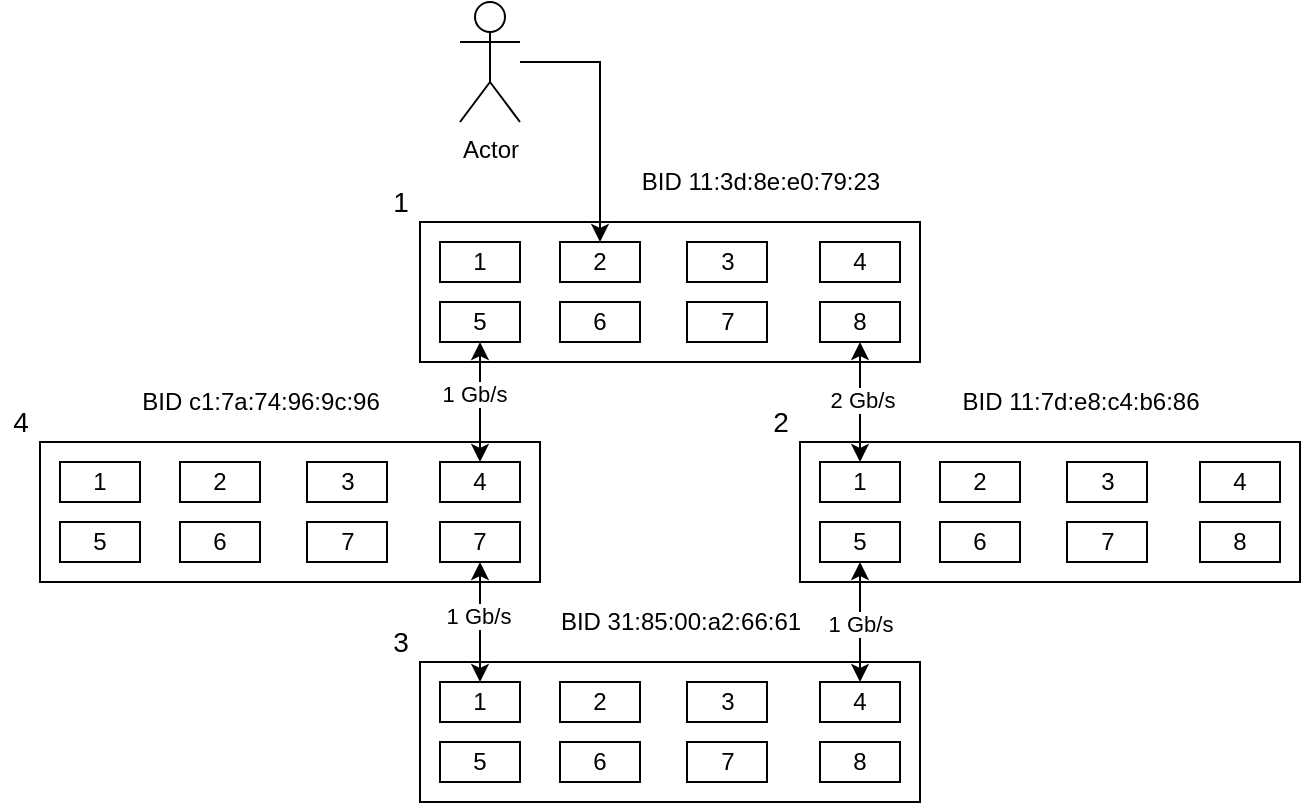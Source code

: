 <mxfile version="15.4.0" type="device"><diagram id="2TVPupkikQS8KF7NiNo6" name="Страница 1"><mxGraphModel dx="922" dy="743" grid="1" gridSize="10" guides="1" tooltips="1" connect="1" arrows="1" fold="1" page="1" pageScale="1" pageWidth="827" pageHeight="1169" math="0" shadow="0"><root><mxCell id="0"/><mxCell id="1" parent="0"/><mxCell id="Gx2i3lrznrLJxeRSOGPB-43" value="" style="group" vertex="1" connectable="0" parent="1"><mxGeometry x="280" y="240" width="250" height="70" as="geometry"/></mxCell><mxCell id="Gx2i3lrznrLJxeRSOGPB-1" value="" style="rounded=0;whiteSpace=wrap;html=1;" vertex="1" parent="Gx2i3lrznrLJxeRSOGPB-43"><mxGeometry width="250" height="70" as="geometry"/></mxCell><mxCell id="Gx2i3lrznrLJxeRSOGPB-6" value="" style="group" vertex="1" connectable="0" parent="Gx2i3lrznrLJxeRSOGPB-43"><mxGeometry x="10" y="10" width="230" height="20" as="geometry"/></mxCell><mxCell id="Gx2i3lrznrLJxeRSOGPB-2" value="1" style="rounded=0;whiteSpace=wrap;html=1;" vertex="1" parent="Gx2i3lrznrLJxeRSOGPB-6"><mxGeometry width="40" height="20" as="geometry"/></mxCell><mxCell id="Gx2i3lrznrLJxeRSOGPB-3" value="2" style="rounded=0;whiteSpace=wrap;html=1;" vertex="1" parent="Gx2i3lrznrLJxeRSOGPB-6"><mxGeometry x="60" width="40" height="20" as="geometry"/></mxCell><mxCell id="Gx2i3lrznrLJxeRSOGPB-4" value="3" style="rounded=0;whiteSpace=wrap;html=1;" vertex="1" parent="Gx2i3lrznrLJxeRSOGPB-6"><mxGeometry x="123.5" width="40" height="20" as="geometry"/></mxCell><mxCell id="Gx2i3lrznrLJxeRSOGPB-5" value="4" style="rounded=0;whiteSpace=wrap;html=1;" vertex="1" parent="Gx2i3lrznrLJxeRSOGPB-6"><mxGeometry x="190" width="40" height="20" as="geometry"/></mxCell><mxCell id="Gx2i3lrznrLJxeRSOGPB-38" value="" style="group" vertex="1" connectable="0" parent="Gx2i3lrznrLJxeRSOGPB-43"><mxGeometry x="10" y="40" width="230" height="20" as="geometry"/></mxCell><mxCell id="Gx2i3lrznrLJxeRSOGPB-39" value="5" style="rounded=0;whiteSpace=wrap;html=1;" vertex="1" parent="Gx2i3lrznrLJxeRSOGPB-38"><mxGeometry width="40" height="20" as="geometry"/></mxCell><mxCell id="Gx2i3lrznrLJxeRSOGPB-40" value="6" style="rounded=0;whiteSpace=wrap;html=1;" vertex="1" parent="Gx2i3lrznrLJxeRSOGPB-38"><mxGeometry x="60" width="40" height="20" as="geometry"/></mxCell><mxCell id="Gx2i3lrznrLJxeRSOGPB-41" value="7" style="rounded=0;whiteSpace=wrap;html=1;" vertex="1" parent="Gx2i3lrznrLJxeRSOGPB-38"><mxGeometry x="123.5" width="40" height="20" as="geometry"/></mxCell><mxCell id="Gx2i3lrznrLJxeRSOGPB-42" value="8" style="rounded=0;whiteSpace=wrap;html=1;" vertex="1" parent="Gx2i3lrznrLJxeRSOGPB-38"><mxGeometry x="190" width="40" height="20" as="geometry"/></mxCell><mxCell id="Gx2i3lrznrLJxeRSOGPB-44" value="" style="group" vertex="1" connectable="0" parent="1"><mxGeometry x="90" y="350" width="250" height="70" as="geometry"/></mxCell><mxCell id="Gx2i3lrznrLJxeRSOGPB-45" value="" style="rounded=0;whiteSpace=wrap;html=1;" vertex="1" parent="Gx2i3lrznrLJxeRSOGPB-44"><mxGeometry width="250" height="70" as="geometry"/></mxCell><mxCell id="Gx2i3lrznrLJxeRSOGPB-46" value="" style="group" vertex="1" connectable="0" parent="Gx2i3lrznrLJxeRSOGPB-44"><mxGeometry x="10" y="10" width="230" height="20" as="geometry"/></mxCell><mxCell id="Gx2i3lrznrLJxeRSOGPB-47" value="1" style="rounded=0;whiteSpace=wrap;html=1;" vertex="1" parent="Gx2i3lrznrLJxeRSOGPB-46"><mxGeometry width="40" height="20" as="geometry"/></mxCell><mxCell id="Gx2i3lrznrLJxeRSOGPB-48" value="2" style="rounded=0;whiteSpace=wrap;html=1;" vertex="1" parent="Gx2i3lrznrLJxeRSOGPB-46"><mxGeometry x="60" width="40" height="20" as="geometry"/></mxCell><mxCell id="Gx2i3lrznrLJxeRSOGPB-49" value="3" style="rounded=0;whiteSpace=wrap;html=1;" vertex="1" parent="Gx2i3lrznrLJxeRSOGPB-46"><mxGeometry x="123.5" width="40" height="20" as="geometry"/></mxCell><mxCell id="Gx2i3lrznrLJxeRSOGPB-50" value="4" style="rounded=0;whiteSpace=wrap;html=1;" vertex="1" parent="Gx2i3lrznrLJxeRSOGPB-46"><mxGeometry x="190" width="40" height="20" as="geometry"/></mxCell><mxCell id="Gx2i3lrznrLJxeRSOGPB-51" value="" style="group" vertex="1" connectable="0" parent="Gx2i3lrznrLJxeRSOGPB-44"><mxGeometry x="10" y="40" width="230" height="20" as="geometry"/></mxCell><mxCell id="Gx2i3lrznrLJxeRSOGPB-52" value="5" style="rounded=0;whiteSpace=wrap;html=1;" vertex="1" parent="Gx2i3lrznrLJxeRSOGPB-51"><mxGeometry width="40" height="20" as="geometry"/></mxCell><mxCell id="Gx2i3lrznrLJxeRSOGPB-53" value="6" style="rounded=0;whiteSpace=wrap;html=1;" vertex="1" parent="Gx2i3lrznrLJxeRSOGPB-51"><mxGeometry x="60" width="40" height="20" as="geometry"/></mxCell><mxCell id="Gx2i3lrznrLJxeRSOGPB-54" value="7" style="rounded=0;whiteSpace=wrap;html=1;" vertex="1" parent="Gx2i3lrznrLJxeRSOGPB-51"><mxGeometry x="123.5" width="40" height="20" as="geometry"/></mxCell><mxCell id="Gx2i3lrznrLJxeRSOGPB-55" value="7" style="rounded=0;whiteSpace=wrap;html=1;" vertex="1" parent="Gx2i3lrznrLJxeRSOGPB-51"><mxGeometry x="190" width="40" height="20" as="geometry"/></mxCell><mxCell id="Gx2i3lrznrLJxeRSOGPB-56" value="" style="group" vertex="1" connectable="0" parent="1"><mxGeometry x="470" y="350" width="250" height="70" as="geometry"/></mxCell><mxCell id="Gx2i3lrznrLJxeRSOGPB-57" value="" style="rounded=0;whiteSpace=wrap;html=1;" vertex="1" parent="Gx2i3lrznrLJxeRSOGPB-56"><mxGeometry width="250" height="70" as="geometry"/></mxCell><mxCell id="Gx2i3lrznrLJxeRSOGPB-58" value="" style="group" vertex="1" connectable="0" parent="Gx2i3lrznrLJxeRSOGPB-56"><mxGeometry x="10" y="10" width="230" height="20" as="geometry"/></mxCell><mxCell id="Gx2i3lrznrLJxeRSOGPB-59" value="1" style="rounded=0;whiteSpace=wrap;html=1;" vertex="1" parent="Gx2i3lrznrLJxeRSOGPB-58"><mxGeometry width="40" height="20" as="geometry"/></mxCell><mxCell id="Gx2i3lrznrLJxeRSOGPB-60" value="2" style="rounded=0;whiteSpace=wrap;html=1;" vertex="1" parent="Gx2i3lrznrLJxeRSOGPB-58"><mxGeometry x="60" width="40" height="20" as="geometry"/></mxCell><mxCell id="Gx2i3lrznrLJxeRSOGPB-61" value="3" style="rounded=0;whiteSpace=wrap;html=1;" vertex="1" parent="Gx2i3lrznrLJxeRSOGPB-58"><mxGeometry x="123.5" width="40" height="20" as="geometry"/></mxCell><mxCell id="Gx2i3lrznrLJxeRSOGPB-62" value="4" style="rounded=0;whiteSpace=wrap;html=1;" vertex="1" parent="Gx2i3lrznrLJxeRSOGPB-58"><mxGeometry x="190" width="40" height="20" as="geometry"/></mxCell><mxCell id="Gx2i3lrznrLJxeRSOGPB-63" value="" style="group" vertex="1" connectable="0" parent="Gx2i3lrznrLJxeRSOGPB-56"><mxGeometry x="10" y="40" width="230" height="20" as="geometry"/></mxCell><mxCell id="Gx2i3lrznrLJxeRSOGPB-64" value="5" style="rounded=0;whiteSpace=wrap;html=1;" vertex="1" parent="Gx2i3lrznrLJxeRSOGPB-63"><mxGeometry width="40" height="20" as="geometry"/></mxCell><mxCell id="Gx2i3lrznrLJxeRSOGPB-65" value="6" style="rounded=0;whiteSpace=wrap;html=1;" vertex="1" parent="Gx2i3lrznrLJxeRSOGPB-63"><mxGeometry x="60" width="40" height="20" as="geometry"/></mxCell><mxCell id="Gx2i3lrznrLJxeRSOGPB-66" value="7" style="rounded=0;whiteSpace=wrap;html=1;" vertex="1" parent="Gx2i3lrznrLJxeRSOGPB-63"><mxGeometry x="123.5" width="40" height="20" as="geometry"/></mxCell><mxCell id="Gx2i3lrznrLJxeRSOGPB-67" value="8" style="rounded=0;whiteSpace=wrap;html=1;" vertex="1" parent="Gx2i3lrznrLJxeRSOGPB-63"><mxGeometry x="190" width="40" height="20" as="geometry"/></mxCell><mxCell id="Gx2i3lrznrLJxeRSOGPB-68" value="" style="group" vertex="1" connectable="0" parent="1"><mxGeometry x="280" y="460" width="250" height="70" as="geometry"/></mxCell><mxCell id="Gx2i3lrznrLJxeRSOGPB-69" value="" style="rounded=0;whiteSpace=wrap;html=1;" vertex="1" parent="Gx2i3lrznrLJxeRSOGPB-68"><mxGeometry width="250" height="70" as="geometry"/></mxCell><mxCell id="Gx2i3lrznrLJxeRSOGPB-70" value="" style="group" vertex="1" connectable="0" parent="Gx2i3lrznrLJxeRSOGPB-68"><mxGeometry x="10" y="10" width="230" height="20" as="geometry"/></mxCell><mxCell id="Gx2i3lrznrLJxeRSOGPB-71" value="1" style="rounded=0;whiteSpace=wrap;html=1;" vertex="1" parent="Gx2i3lrznrLJxeRSOGPB-70"><mxGeometry width="40" height="20" as="geometry"/></mxCell><mxCell id="Gx2i3lrznrLJxeRSOGPB-72" value="2" style="rounded=0;whiteSpace=wrap;html=1;" vertex="1" parent="Gx2i3lrznrLJxeRSOGPB-70"><mxGeometry x="60" width="40" height="20" as="geometry"/></mxCell><mxCell id="Gx2i3lrznrLJxeRSOGPB-73" value="3" style="rounded=0;whiteSpace=wrap;html=1;" vertex="1" parent="Gx2i3lrznrLJxeRSOGPB-70"><mxGeometry x="123.5" width="40" height="20" as="geometry"/></mxCell><mxCell id="Gx2i3lrznrLJxeRSOGPB-74" value="4" style="rounded=0;whiteSpace=wrap;html=1;" vertex="1" parent="Gx2i3lrznrLJxeRSOGPB-70"><mxGeometry x="190" width="40" height="20" as="geometry"/></mxCell><mxCell id="Gx2i3lrznrLJxeRSOGPB-75" value="" style="group" vertex="1" connectable="0" parent="Gx2i3lrznrLJxeRSOGPB-68"><mxGeometry x="10" y="40" width="230" height="20" as="geometry"/></mxCell><mxCell id="Gx2i3lrznrLJxeRSOGPB-76" value="5" style="rounded=0;whiteSpace=wrap;html=1;" vertex="1" parent="Gx2i3lrznrLJxeRSOGPB-75"><mxGeometry width="40" height="20" as="geometry"/></mxCell><mxCell id="Gx2i3lrznrLJxeRSOGPB-77" value="6" style="rounded=0;whiteSpace=wrap;html=1;" vertex="1" parent="Gx2i3lrznrLJxeRSOGPB-75"><mxGeometry x="60" width="40" height="20" as="geometry"/></mxCell><mxCell id="Gx2i3lrznrLJxeRSOGPB-78" value="7" style="rounded=0;whiteSpace=wrap;html=1;" vertex="1" parent="Gx2i3lrznrLJxeRSOGPB-75"><mxGeometry x="123.5" width="40" height="20" as="geometry"/></mxCell><mxCell id="Gx2i3lrznrLJxeRSOGPB-79" value="8" style="rounded=0;whiteSpace=wrap;html=1;" vertex="1" parent="Gx2i3lrznrLJxeRSOGPB-75"><mxGeometry x="190" width="40" height="20" as="geometry"/></mxCell><mxCell id="Gx2i3lrznrLJxeRSOGPB-82" style="edgeStyle=orthogonalEdgeStyle;rounded=0;orthogonalLoop=1;jettySize=auto;html=1;entryX=0.5;entryY=0;entryDx=0;entryDy=0;" edge="1" parent="1" source="Gx2i3lrznrLJxeRSOGPB-81" target="Gx2i3lrznrLJxeRSOGPB-3"><mxGeometry relative="1" as="geometry"/></mxCell><mxCell id="Gx2i3lrznrLJxeRSOGPB-81" value="Actor" style="shape=umlActor;verticalLabelPosition=bottom;verticalAlign=top;html=1;outlineConnect=0;" vertex="1" parent="1"><mxGeometry x="300" y="130" width="30" height="60" as="geometry"/></mxCell><mxCell id="Gx2i3lrznrLJxeRSOGPB-83" style="edgeStyle=orthogonalEdgeStyle;rounded=0;orthogonalLoop=1;jettySize=auto;html=1;exitX=0.5;exitY=1;exitDx=0;exitDy=0;entryX=0.5;entryY=0;entryDx=0;entryDy=0;startArrow=classic;startFill=1;" edge="1" parent="1" source="Gx2i3lrznrLJxeRSOGPB-42" target="Gx2i3lrznrLJxeRSOGPB-59"><mxGeometry relative="1" as="geometry"/></mxCell><mxCell id="Gx2i3lrznrLJxeRSOGPB-102" value="2 Gb/s" style="edgeLabel;html=1;align=center;verticalAlign=middle;resizable=0;points=[];" vertex="1" connectable="0" parent="Gx2i3lrznrLJxeRSOGPB-83"><mxGeometry x="-0.044" y="1" relative="1" as="geometry"><mxPoint as="offset"/></mxGeometry></mxCell><mxCell id="Gx2i3lrznrLJxeRSOGPB-84" style="edgeStyle=orthogonalEdgeStyle;rounded=0;orthogonalLoop=1;jettySize=auto;html=1;entryX=0.5;entryY=0;entryDx=0;entryDy=0;startArrow=classic;startFill=1;" edge="1" parent="1" source="Gx2i3lrznrLJxeRSOGPB-64" target="Gx2i3lrznrLJxeRSOGPB-74"><mxGeometry relative="1" as="geometry"/></mxCell><mxCell id="Gx2i3lrznrLJxeRSOGPB-104" value="1 Gb/s" style="edgeLabel;html=1;align=center;verticalAlign=middle;resizable=0;points=[];" vertex="1" connectable="0" parent="Gx2i3lrznrLJxeRSOGPB-84"><mxGeometry x="-0.211" y="2" relative="1" as="geometry"><mxPoint x="-2" y="7" as="offset"/></mxGeometry></mxCell><mxCell id="Gx2i3lrznrLJxeRSOGPB-85" style="edgeStyle=orthogonalEdgeStyle;rounded=0;orthogonalLoop=1;jettySize=auto;html=1;entryX=0.5;entryY=1;entryDx=0;entryDy=0;startArrow=classic;startFill=1;" edge="1" parent="1" source="Gx2i3lrznrLJxeRSOGPB-71" target="Gx2i3lrznrLJxeRSOGPB-55"><mxGeometry relative="1" as="geometry"/></mxCell><mxCell id="Gx2i3lrznrLJxeRSOGPB-101" value="1 Gb/s" style="edgeLabel;html=1;align=center;verticalAlign=middle;resizable=0;points=[];" vertex="1" connectable="0" parent="Gx2i3lrznrLJxeRSOGPB-85"><mxGeometry x="0.1" y="1" relative="1" as="geometry"><mxPoint as="offset"/></mxGeometry></mxCell><mxCell id="Gx2i3lrznrLJxeRSOGPB-86" style="edgeStyle=orthogonalEdgeStyle;rounded=0;orthogonalLoop=1;jettySize=auto;html=1;entryX=0.5;entryY=1;entryDx=0;entryDy=0;startArrow=classic;startFill=1;endArrow=classic;endFill=1;" edge="1" parent="1" source="Gx2i3lrznrLJxeRSOGPB-50" target="Gx2i3lrznrLJxeRSOGPB-39"><mxGeometry relative="1" as="geometry"/></mxCell><mxCell id="Gx2i3lrznrLJxeRSOGPB-100" value="1 Gb/s" style="edgeLabel;html=1;align=center;verticalAlign=middle;resizable=0;points=[];" vertex="1" connectable="0" parent="Gx2i3lrznrLJxeRSOGPB-86"><mxGeometry x="0.128" y="3" relative="1" as="geometry"><mxPoint as="offset"/></mxGeometry></mxCell><mxCell id="Gx2i3lrznrLJxeRSOGPB-88" value="BID&amp;nbsp;11:3d:8e:e0:79:23" style="text;html=1;align=center;verticalAlign=middle;resizable=0;points=[];autosize=1;strokeColor=none;fillColor=none;" vertex="1" parent="1"><mxGeometry x="385" y="210" width="130" height="20" as="geometry"/></mxCell><mxCell id="Gx2i3lrznrLJxeRSOGPB-89" value="BID&amp;nbsp;11:7d:e8:c4:b6:86" style="text;html=1;align=center;verticalAlign=middle;resizable=0;points=[];autosize=1;strokeColor=none;fillColor=none;" vertex="1" parent="1"><mxGeometry x="545" y="320" width="130" height="20" as="geometry"/></mxCell><mxCell id="Gx2i3lrznrLJxeRSOGPB-90" value="BID&amp;nbsp;31:85:00:a2:66:61" style="text;html=1;align=center;verticalAlign=middle;resizable=0;points=[];autosize=1;strokeColor=none;fillColor=none;" vertex="1" parent="1"><mxGeometry x="340" y="430" width="140" height="20" as="geometry"/></mxCell><mxCell id="Gx2i3lrznrLJxeRSOGPB-91" value="BID&amp;nbsp;c1:7a:74:96:9c:96" style="text;html=1;align=center;verticalAlign=middle;resizable=0;points=[];autosize=1;strokeColor=none;fillColor=none;" vertex="1" parent="1"><mxGeometry x="135" y="320" width="130" height="20" as="geometry"/></mxCell><mxCell id="Gx2i3lrznrLJxeRSOGPB-92" value="&lt;font style=&quot;font-size: 14px&quot;&gt;1&lt;/font&gt;" style="text;html=1;align=center;verticalAlign=middle;resizable=0;points=[];autosize=1;strokeColor=none;fillColor=none;" vertex="1" parent="1"><mxGeometry x="260" y="220" width="20" height="20" as="geometry"/></mxCell><mxCell id="Gx2i3lrznrLJxeRSOGPB-94" value="&lt;font style=&quot;font-size: 14px&quot;&gt;2&lt;/font&gt;" style="text;html=1;align=center;verticalAlign=middle;resizable=0;points=[];autosize=1;strokeColor=none;fillColor=none;" vertex="1" parent="1"><mxGeometry x="450" y="330" width="20" height="20" as="geometry"/></mxCell><mxCell id="Gx2i3lrznrLJxeRSOGPB-95" value="&lt;font style=&quot;font-size: 14px&quot;&gt;3&lt;/font&gt;" style="text;html=1;align=center;verticalAlign=middle;resizable=0;points=[];autosize=1;strokeColor=none;fillColor=none;" vertex="1" parent="1"><mxGeometry x="260" y="440" width="20" height="20" as="geometry"/></mxCell><mxCell id="Gx2i3lrznrLJxeRSOGPB-98" value="&lt;font style=&quot;font-size: 14px&quot;&gt;4&lt;/font&gt;" style="text;html=1;align=center;verticalAlign=middle;resizable=0;points=[];autosize=1;strokeColor=none;fillColor=none;" vertex="1" parent="1"><mxGeometry x="70" y="330" width="20" height="20" as="geometry"/></mxCell></root></mxGraphModel></diagram></mxfile>